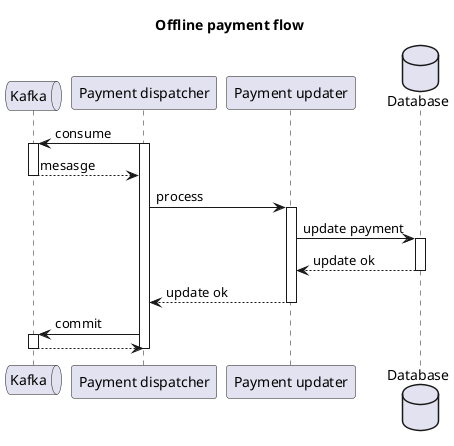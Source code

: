 @startuml

Title Offline payment flow

queue "Kafka" as K
participant "Payment dispatcher" as PD
participant "Payment updater" as PU
database "Database" as DB

PD -> K: consume
activate PD
activate K
K --> PD: mesasge
deactivate K
PD -> PU: process
activate PU
PU -> DB: update payment
activate DB
DB --> PU: update ok
deactivate DB
PU --> PD: update ok
deactivate PU
PD -> K: commit
activate K
K --> PD
deactivate K
deactivate PD

@enduml
